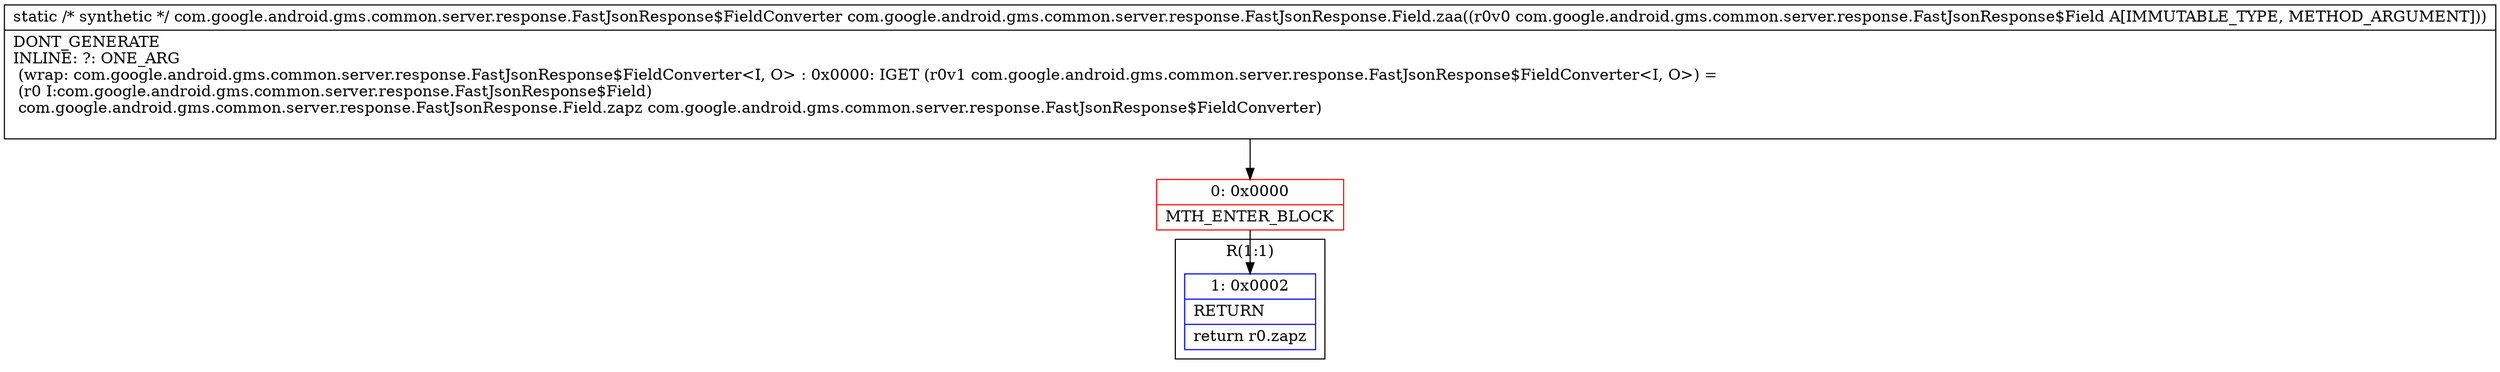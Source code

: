 digraph "CFG forcom.google.android.gms.common.server.response.FastJsonResponse.Field.zaa(Lcom\/google\/android\/gms\/common\/server\/response\/FastJsonResponse$Field;)Lcom\/google\/android\/gms\/common\/server\/response\/FastJsonResponse$FieldConverter;" {
subgraph cluster_Region_1309072841 {
label = "R(1:1)";
node [shape=record,color=blue];
Node_1 [shape=record,label="{1\:\ 0x0002|RETURN\l|return r0.zapz\l}"];
}
Node_0 [shape=record,color=red,label="{0\:\ 0x0000|MTH_ENTER_BLOCK\l}"];
MethodNode[shape=record,label="{static \/* synthetic *\/ com.google.android.gms.common.server.response.FastJsonResponse$FieldConverter com.google.android.gms.common.server.response.FastJsonResponse.Field.zaa((r0v0 com.google.android.gms.common.server.response.FastJsonResponse$Field A[IMMUTABLE_TYPE, METHOD_ARGUMENT]))  | DONT_GENERATE\lINLINE: ?: ONE_ARG  \l  (wrap: com.google.android.gms.common.server.response.FastJsonResponse$FieldConverter\<I, O\> : 0x0000: IGET  (r0v1 com.google.android.gms.common.server.response.FastJsonResponse$FieldConverter\<I, O\>) = \l  (r0 I:com.google.android.gms.common.server.response.FastJsonResponse$Field)\l com.google.android.gms.common.server.response.FastJsonResponse.Field.zapz com.google.android.gms.common.server.response.FastJsonResponse$FieldConverter)\l\l}"];
MethodNode -> Node_0;
Node_0 -> Node_1;
}

